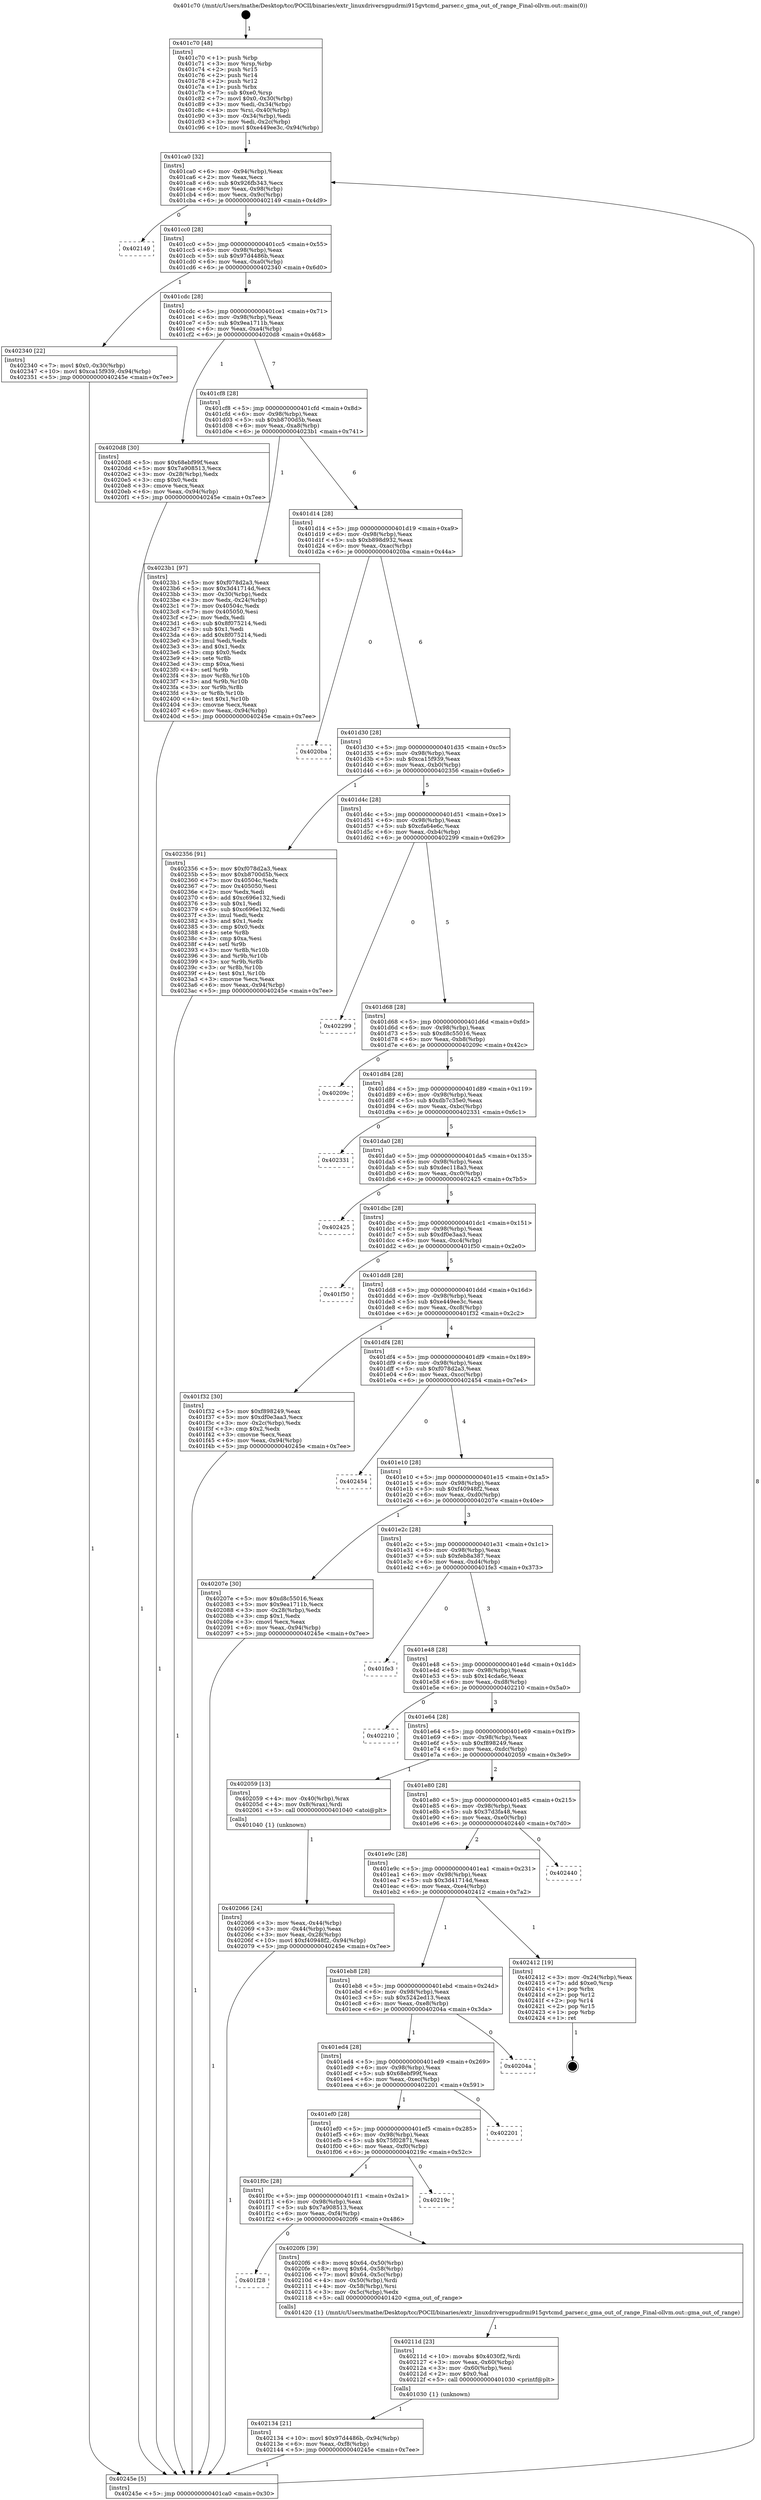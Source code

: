 digraph "0x401c70" {
  label = "0x401c70 (/mnt/c/Users/mathe/Desktop/tcc/POCII/binaries/extr_linuxdriversgpudrmi915gvtcmd_parser.c_gma_out_of_range_Final-ollvm.out::main(0))"
  labelloc = "t"
  node[shape=record]

  Entry [label="",width=0.3,height=0.3,shape=circle,fillcolor=black,style=filled]
  "0x401ca0" [label="{
     0x401ca0 [32]\l
     | [instrs]\l
     &nbsp;&nbsp;0x401ca0 \<+6\>: mov -0x94(%rbp),%eax\l
     &nbsp;&nbsp;0x401ca6 \<+2\>: mov %eax,%ecx\l
     &nbsp;&nbsp;0x401ca8 \<+6\>: sub $0x926fb343,%ecx\l
     &nbsp;&nbsp;0x401cae \<+6\>: mov %eax,-0x98(%rbp)\l
     &nbsp;&nbsp;0x401cb4 \<+6\>: mov %ecx,-0x9c(%rbp)\l
     &nbsp;&nbsp;0x401cba \<+6\>: je 0000000000402149 \<main+0x4d9\>\l
  }"]
  "0x402149" [label="{
     0x402149\l
  }", style=dashed]
  "0x401cc0" [label="{
     0x401cc0 [28]\l
     | [instrs]\l
     &nbsp;&nbsp;0x401cc0 \<+5\>: jmp 0000000000401cc5 \<main+0x55\>\l
     &nbsp;&nbsp;0x401cc5 \<+6\>: mov -0x98(%rbp),%eax\l
     &nbsp;&nbsp;0x401ccb \<+5\>: sub $0x97d4486b,%eax\l
     &nbsp;&nbsp;0x401cd0 \<+6\>: mov %eax,-0xa0(%rbp)\l
     &nbsp;&nbsp;0x401cd6 \<+6\>: je 0000000000402340 \<main+0x6d0\>\l
  }"]
  Exit [label="",width=0.3,height=0.3,shape=circle,fillcolor=black,style=filled,peripheries=2]
  "0x402340" [label="{
     0x402340 [22]\l
     | [instrs]\l
     &nbsp;&nbsp;0x402340 \<+7\>: movl $0x0,-0x30(%rbp)\l
     &nbsp;&nbsp;0x402347 \<+10\>: movl $0xca15f939,-0x94(%rbp)\l
     &nbsp;&nbsp;0x402351 \<+5\>: jmp 000000000040245e \<main+0x7ee\>\l
  }"]
  "0x401cdc" [label="{
     0x401cdc [28]\l
     | [instrs]\l
     &nbsp;&nbsp;0x401cdc \<+5\>: jmp 0000000000401ce1 \<main+0x71\>\l
     &nbsp;&nbsp;0x401ce1 \<+6\>: mov -0x98(%rbp),%eax\l
     &nbsp;&nbsp;0x401ce7 \<+5\>: sub $0x9ea1711b,%eax\l
     &nbsp;&nbsp;0x401cec \<+6\>: mov %eax,-0xa4(%rbp)\l
     &nbsp;&nbsp;0x401cf2 \<+6\>: je 00000000004020d8 \<main+0x468\>\l
  }"]
  "0x402134" [label="{
     0x402134 [21]\l
     | [instrs]\l
     &nbsp;&nbsp;0x402134 \<+10\>: movl $0x97d4486b,-0x94(%rbp)\l
     &nbsp;&nbsp;0x40213e \<+6\>: mov %eax,-0xf8(%rbp)\l
     &nbsp;&nbsp;0x402144 \<+5\>: jmp 000000000040245e \<main+0x7ee\>\l
  }"]
  "0x4020d8" [label="{
     0x4020d8 [30]\l
     | [instrs]\l
     &nbsp;&nbsp;0x4020d8 \<+5\>: mov $0x68ebf99f,%eax\l
     &nbsp;&nbsp;0x4020dd \<+5\>: mov $0x7a908513,%ecx\l
     &nbsp;&nbsp;0x4020e2 \<+3\>: mov -0x28(%rbp),%edx\l
     &nbsp;&nbsp;0x4020e5 \<+3\>: cmp $0x0,%edx\l
     &nbsp;&nbsp;0x4020e8 \<+3\>: cmove %ecx,%eax\l
     &nbsp;&nbsp;0x4020eb \<+6\>: mov %eax,-0x94(%rbp)\l
     &nbsp;&nbsp;0x4020f1 \<+5\>: jmp 000000000040245e \<main+0x7ee\>\l
  }"]
  "0x401cf8" [label="{
     0x401cf8 [28]\l
     | [instrs]\l
     &nbsp;&nbsp;0x401cf8 \<+5\>: jmp 0000000000401cfd \<main+0x8d\>\l
     &nbsp;&nbsp;0x401cfd \<+6\>: mov -0x98(%rbp),%eax\l
     &nbsp;&nbsp;0x401d03 \<+5\>: sub $0xb8700d5b,%eax\l
     &nbsp;&nbsp;0x401d08 \<+6\>: mov %eax,-0xa8(%rbp)\l
     &nbsp;&nbsp;0x401d0e \<+6\>: je 00000000004023b1 \<main+0x741\>\l
  }"]
  "0x40211d" [label="{
     0x40211d [23]\l
     | [instrs]\l
     &nbsp;&nbsp;0x40211d \<+10\>: movabs $0x4030f2,%rdi\l
     &nbsp;&nbsp;0x402127 \<+3\>: mov %eax,-0x60(%rbp)\l
     &nbsp;&nbsp;0x40212a \<+3\>: mov -0x60(%rbp),%esi\l
     &nbsp;&nbsp;0x40212d \<+2\>: mov $0x0,%al\l
     &nbsp;&nbsp;0x40212f \<+5\>: call 0000000000401030 \<printf@plt\>\l
     | [calls]\l
     &nbsp;&nbsp;0x401030 \{1\} (unknown)\l
  }"]
  "0x4023b1" [label="{
     0x4023b1 [97]\l
     | [instrs]\l
     &nbsp;&nbsp;0x4023b1 \<+5\>: mov $0xf078d2a3,%eax\l
     &nbsp;&nbsp;0x4023b6 \<+5\>: mov $0x3d41714d,%ecx\l
     &nbsp;&nbsp;0x4023bb \<+3\>: mov -0x30(%rbp),%edx\l
     &nbsp;&nbsp;0x4023be \<+3\>: mov %edx,-0x24(%rbp)\l
     &nbsp;&nbsp;0x4023c1 \<+7\>: mov 0x40504c,%edx\l
     &nbsp;&nbsp;0x4023c8 \<+7\>: mov 0x405050,%esi\l
     &nbsp;&nbsp;0x4023cf \<+2\>: mov %edx,%edi\l
     &nbsp;&nbsp;0x4023d1 \<+6\>: sub $0x8f075214,%edi\l
     &nbsp;&nbsp;0x4023d7 \<+3\>: sub $0x1,%edi\l
     &nbsp;&nbsp;0x4023da \<+6\>: add $0x8f075214,%edi\l
     &nbsp;&nbsp;0x4023e0 \<+3\>: imul %edi,%edx\l
     &nbsp;&nbsp;0x4023e3 \<+3\>: and $0x1,%edx\l
     &nbsp;&nbsp;0x4023e6 \<+3\>: cmp $0x0,%edx\l
     &nbsp;&nbsp;0x4023e9 \<+4\>: sete %r8b\l
     &nbsp;&nbsp;0x4023ed \<+3\>: cmp $0xa,%esi\l
     &nbsp;&nbsp;0x4023f0 \<+4\>: setl %r9b\l
     &nbsp;&nbsp;0x4023f4 \<+3\>: mov %r8b,%r10b\l
     &nbsp;&nbsp;0x4023f7 \<+3\>: and %r9b,%r10b\l
     &nbsp;&nbsp;0x4023fa \<+3\>: xor %r9b,%r8b\l
     &nbsp;&nbsp;0x4023fd \<+3\>: or %r8b,%r10b\l
     &nbsp;&nbsp;0x402400 \<+4\>: test $0x1,%r10b\l
     &nbsp;&nbsp;0x402404 \<+3\>: cmovne %ecx,%eax\l
     &nbsp;&nbsp;0x402407 \<+6\>: mov %eax,-0x94(%rbp)\l
     &nbsp;&nbsp;0x40240d \<+5\>: jmp 000000000040245e \<main+0x7ee\>\l
  }"]
  "0x401d14" [label="{
     0x401d14 [28]\l
     | [instrs]\l
     &nbsp;&nbsp;0x401d14 \<+5\>: jmp 0000000000401d19 \<main+0xa9\>\l
     &nbsp;&nbsp;0x401d19 \<+6\>: mov -0x98(%rbp),%eax\l
     &nbsp;&nbsp;0x401d1f \<+5\>: sub $0xb898d932,%eax\l
     &nbsp;&nbsp;0x401d24 \<+6\>: mov %eax,-0xac(%rbp)\l
     &nbsp;&nbsp;0x401d2a \<+6\>: je 00000000004020ba \<main+0x44a\>\l
  }"]
  "0x401f28" [label="{
     0x401f28\l
  }", style=dashed]
  "0x4020ba" [label="{
     0x4020ba\l
  }", style=dashed]
  "0x401d30" [label="{
     0x401d30 [28]\l
     | [instrs]\l
     &nbsp;&nbsp;0x401d30 \<+5\>: jmp 0000000000401d35 \<main+0xc5\>\l
     &nbsp;&nbsp;0x401d35 \<+6\>: mov -0x98(%rbp),%eax\l
     &nbsp;&nbsp;0x401d3b \<+5\>: sub $0xca15f939,%eax\l
     &nbsp;&nbsp;0x401d40 \<+6\>: mov %eax,-0xb0(%rbp)\l
     &nbsp;&nbsp;0x401d46 \<+6\>: je 0000000000402356 \<main+0x6e6\>\l
  }"]
  "0x4020f6" [label="{
     0x4020f6 [39]\l
     | [instrs]\l
     &nbsp;&nbsp;0x4020f6 \<+8\>: movq $0x64,-0x50(%rbp)\l
     &nbsp;&nbsp;0x4020fe \<+8\>: movq $0x64,-0x58(%rbp)\l
     &nbsp;&nbsp;0x402106 \<+7\>: movl $0x64,-0x5c(%rbp)\l
     &nbsp;&nbsp;0x40210d \<+4\>: mov -0x50(%rbp),%rdi\l
     &nbsp;&nbsp;0x402111 \<+4\>: mov -0x58(%rbp),%rsi\l
     &nbsp;&nbsp;0x402115 \<+3\>: mov -0x5c(%rbp),%edx\l
     &nbsp;&nbsp;0x402118 \<+5\>: call 0000000000401420 \<gma_out_of_range\>\l
     | [calls]\l
     &nbsp;&nbsp;0x401420 \{1\} (/mnt/c/Users/mathe/Desktop/tcc/POCII/binaries/extr_linuxdriversgpudrmi915gvtcmd_parser.c_gma_out_of_range_Final-ollvm.out::gma_out_of_range)\l
  }"]
  "0x402356" [label="{
     0x402356 [91]\l
     | [instrs]\l
     &nbsp;&nbsp;0x402356 \<+5\>: mov $0xf078d2a3,%eax\l
     &nbsp;&nbsp;0x40235b \<+5\>: mov $0xb8700d5b,%ecx\l
     &nbsp;&nbsp;0x402360 \<+7\>: mov 0x40504c,%edx\l
     &nbsp;&nbsp;0x402367 \<+7\>: mov 0x405050,%esi\l
     &nbsp;&nbsp;0x40236e \<+2\>: mov %edx,%edi\l
     &nbsp;&nbsp;0x402370 \<+6\>: add $0xc696e132,%edi\l
     &nbsp;&nbsp;0x402376 \<+3\>: sub $0x1,%edi\l
     &nbsp;&nbsp;0x402379 \<+6\>: sub $0xc696e132,%edi\l
     &nbsp;&nbsp;0x40237f \<+3\>: imul %edi,%edx\l
     &nbsp;&nbsp;0x402382 \<+3\>: and $0x1,%edx\l
     &nbsp;&nbsp;0x402385 \<+3\>: cmp $0x0,%edx\l
     &nbsp;&nbsp;0x402388 \<+4\>: sete %r8b\l
     &nbsp;&nbsp;0x40238c \<+3\>: cmp $0xa,%esi\l
     &nbsp;&nbsp;0x40238f \<+4\>: setl %r9b\l
     &nbsp;&nbsp;0x402393 \<+3\>: mov %r8b,%r10b\l
     &nbsp;&nbsp;0x402396 \<+3\>: and %r9b,%r10b\l
     &nbsp;&nbsp;0x402399 \<+3\>: xor %r9b,%r8b\l
     &nbsp;&nbsp;0x40239c \<+3\>: or %r8b,%r10b\l
     &nbsp;&nbsp;0x40239f \<+4\>: test $0x1,%r10b\l
     &nbsp;&nbsp;0x4023a3 \<+3\>: cmovne %ecx,%eax\l
     &nbsp;&nbsp;0x4023a6 \<+6\>: mov %eax,-0x94(%rbp)\l
     &nbsp;&nbsp;0x4023ac \<+5\>: jmp 000000000040245e \<main+0x7ee\>\l
  }"]
  "0x401d4c" [label="{
     0x401d4c [28]\l
     | [instrs]\l
     &nbsp;&nbsp;0x401d4c \<+5\>: jmp 0000000000401d51 \<main+0xe1\>\l
     &nbsp;&nbsp;0x401d51 \<+6\>: mov -0x98(%rbp),%eax\l
     &nbsp;&nbsp;0x401d57 \<+5\>: sub $0xcfa64e6c,%eax\l
     &nbsp;&nbsp;0x401d5c \<+6\>: mov %eax,-0xb4(%rbp)\l
     &nbsp;&nbsp;0x401d62 \<+6\>: je 0000000000402299 \<main+0x629\>\l
  }"]
  "0x401f0c" [label="{
     0x401f0c [28]\l
     | [instrs]\l
     &nbsp;&nbsp;0x401f0c \<+5\>: jmp 0000000000401f11 \<main+0x2a1\>\l
     &nbsp;&nbsp;0x401f11 \<+6\>: mov -0x98(%rbp),%eax\l
     &nbsp;&nbsp;0x401f17 \<+5\>: sub $0x7a908513,%eax\l
     &nbsp;&nbsp;0x401f1c \<+6\>: mov %eax,-0xf4(%rbp)\l
     &nbsp;&nbsp;0x401f22 \<+6\>: je 00000000004020f6 \<main+0x486\>\l
  }"]
  "0x402299" [label="{
     0x402299\l
  }", style=dashed]
  "0x401d68" [label="{
     0x401d68 [28]\l
     | [instrs]\l
     &nbsp;&nbsp;0x401d68 \<+5\>: jmp 0000000000401d6d \<main+0xfd\>\l
     &nbsp;&nbsp;0x401d6d \<+6\>: mov -0x98(%rbp),%eax\l
     &nbsp;&nbsp;0x401d73 \<+5\>: sub $0xd8c55016,%eax\l
     &nbsp;&nbsp;0x401d78 \<+6\>: mov %eax,-0xb8(%rbp)\l
     &nbsp;&nbsp;0x401d7e \<+6\>: je 000000000040209c \<main+0x42c\>\l
  }"]
  "0x40219c" [label="{
     0x40219c\l
  }", style=dashed]
  "0x40209c" [label="{
     0x40209c\l
  }", style=dashed]
  "0x401d84" [label="{
     0x401d84 [28]\l
     | [instrs]\l
     &nbsp;&nbsp;0x401d84 \<+5\>: jmp 0000000000401d89 \<main+0x119\>\l
     &nbsp;&nbsp;0x401d89 \<+6\>: mov -0x98(%rbp),%eax\l
     &nbsp;&nbsp;0x401d8f \<+5\>: sub $0xdb7c35e0,%eax\l
     &nbsp;&nbsp;0x401d94 \<+6\>: mov %eax,-0xbc(%rbp)\l
     &nbsp;&nbsp;0x401d9a \<+6\>: je 0000000000402331 \<main+0x6c1\>\l
  }"]
  "0x401ef0" [label="{
     0x401ef0 [28]\l
     | [instrs]\l
     &nbsp;&nbsp;0x401ef0 \<+5\>: jmp 0000000000401ef5 \<main+0x285\>\l
     &nbsp;&nbsp;0x401ef5 \<+6\>: mov -0x98(%rbp),%eax\l
     &nbsp;&nbsp;0x401efb \<+5\>: sub $0x75f02871,%eax\l
     &nbsp;&nbsp;0x401f00 \<+6\>: mov %eax,-0xf0(%rbp)\l
     &nbsp;&nbsp;0x401f06 \<+6\>: je 000000000040219c \<main+0x52c\>\l
  }"]
  "0x402331" [label="{
     0x402331\l
  }", style=dashed]
  "0x401da0" [label="{
     0x401da0 [28]\l
     | [instrs]\l
     &nbsp;&nbsp;0x401da0 \<+5\>: jmp 0000000000401da5 \<main+0x135\>\l
     &nbsp;&nbsp;0x401da5 \<+6\>: mov -0x98(%rbp),%eax\l
     &nbsp;&nbsp;0x401dab \<+5\>: sub $0xdec118a3,%eax\l
     &nbsp;&nbsp;0x401db0 \<+6\>: mov %eax,-0xc0(%rbp)\l
     &nbsp;&nbsp;0x401db6 \<+6\>: je 0000000000402425 \<main+0x7b5\>\l
  }"]
  "0x402201" [label="{
     0x402201\l
  }", style=dashed]
  "0x402425" [label="{
     0x402425\l
  }", style=dashed]
  "0x401dbc" [label="{
     0x401dbc [28]\l
     | [instrs]\l
     &nbsp;&nbsp;0x401dbc \<+5\>: jmp 0000000000401dc1 \<main+0x151\>\l
     &nbsp;&nbsp;0x401dc1 \<+6\>: mov -0x98(%rbp),%eax\l
     &nbsp;&nbsp;0x401dc7 \<+5\>: sub $0xdf0e3aa3,%eax\l
     &nbsp;&nbsp;0x401dcc \<+6\>: mov %eax,-0xc4(%rbp)\l
     &nbsp;&nbsp;0x401dd2 \<+6\>: je 0000000000401f50 \<main+0x2e0\>\l
  }"]
  "0x401ed4" [label="{
     0x401ed4 [28]\l
     | [instrs]\l
     &nbsp;&nbsp;0x401ed4 \<+5\>: jmp 0000000000401ed9 \<main+0x269\>\l
     &nbsp;&nbsp;0x401ed9 \<+6\>: mov -0x98(%rbp),%eax\l
     &nbsp;&nbsp;0x401edf \<+5\>: sub $0x68ebf99f,%eax\l
     &nbsp;&nbsp;0x401ee4 \<+6\>: mov %eax,-0xec(%rbp)\l
     &nbsp;&nbsp;0x401eea \<+6\>: je 0000000000402201 \<main+0x591\>\l
  }"]
  "0x401f50" [label="{
     0x401f50\l
  }", style=dashed]
  "0x401dd8" [label="{
     0x401dd8 [28]\l
     | [instrs]\l
     &nbsp;&nbsp;0x401dd8 \<+5\>: jmp 0000000000401ddd \<main+0x16d\>\l
     &nbsp;&nbsp;0x401ddd \<+6\>: mov -0x98(%rbp),%eax\l
     &nbsp;&nbsp;0x401de3 \<+5\>: sub $0xe449ee3c,%eax\l
     &nbsp;&nbsp;0x401de8 \<+6\>: mov %eax,-0xc8(%rbp)\l
     &nbsp;&nbsp;0x401dee \<+6\>: je 0000000000401f32 \<main+0x2c2\>\l
  }"]
  "0x40204a" [label="{
     0x40204a\l
  }", style=dashed]
  "0x401f32" [label="{
     0x401f32 [30]\l
     | [instrs]\l
     &nbsp;&nbsp;0x401f32 \<+5\>: mov $0xf898249,%eax\l
     &nbsp;&nbsp;0x401f37 \<+5\>: mov $0xdf0e3aa3,%ecx\l
     &nbsp;&nbsp;0x401f3c \<+3\>: mov -0x2c(%rbp),%edx\l
     &nbsp;&nbsp;0x401f3f \<+3\>: cmp $0x2,%edx\l
     &nbsp;&nbsp;0x401f42 \<+3\>: cmovne %ecx,%eax\l
     &nbsp;&nbsp;0x401f45 \<+6\>: mov %eax,-0x94(%rbp)\l
     &nbsp;&nbsp;0x401f4b \<+5\>: jmp 000000000040245e \<main+0x7ee\>\l
  }"]
  "0x401df4" [label="{
     0x401df4 [28]\l
     | [instrs]\l
     &nbsp;&nbsp;0x401df4 \<+5\>: jmp 0000000000401df9 \<main+0x189\>\l
     &nbsp;&nbsp;0x401df9 \<+6\>: mov -0x98(%rbp),%eax\l
     &nbsp;&nbsp;0x401dff \<+5\>: sub $0xf078d2a3,%eax\l
     &nbsp;&nbsp;0x401e04 \<+6\>: mov %eax,-0xcc(%rbp)\l
     &nbsp;&nbsp;0x401e0a \<+6\>: je 0000000000402454 \<main+0x7e4\>\l
  }"]
  "0x40245e" [label="{
     0x40245e [5]\l
     | [instrs]\l
     &nbsp;&nbsp;0x40245e \<+5\>: jmp 0000000000401ca0 \<main+0x30\>\l
  }"]
  "0x401c70" [label="{
     0x401c70 [48]\l
     | [instrs]\l
     &nbsp;&nbsp;0x401c70 \<+1\>: push %rbp\l
     &nbsp;&nbsp;0x401c71 \<+3\>: mov %rsp,%rbp\l
     &nbsp;&nbsp;0x401c74 \<+2\>: push %r15\l
     &nbsp;&nbsp;0x401c76 \<+2\>: push %r14\l
     &nbsp;&nbsp;0x401c78 \<+2\>: push %r12\l
     &nbsp;&nbsp;0x401c7a \<+1\>: push %rbx\l
     &nbsp;&nbsp;0x401c7b \<+7\>: sub $0xe0,%rsp\l
     &nbsp;&nbsp;0x401c82 \<+7\>: movl $0x0,-0x30(%rbp)\l
     &nbsp;&nbsp;0x401c89 \<+3\>: mov %edi,-0x34(%rbp)\l
     &nbsp;&nbsp;0x401c8c \<+4\>: mov %rsi,-0x40(%rbp)\l
     &nbsp;&nbsp;0x401c90 \<+3\>: mov -0x34(%rbp),%edi\l
     &nbsp;&nbsp;0x401c93 \<+3\>: mov %edi,-0x2c(%rbp)\l
     &nbsp;&nbsp;0x401c96 \<+10\>: movl $0xe449ee3c,-0x94(%rbp)\l
  }"]
  "0x401eb8" [label="{
     0x401eb8 [28]\l
     | [instrs]\l
     &nbsp;&nbsp;0x401eb8 \<+5\>: jmp 0000000000401ebd \<main+0x24d\>\l
     &nbsp;&nbsp;0x401ebd \<+6\>: mov -0x98(%rbp),%eax\l
     &nbsp;&nbsp;0x401ec3 \<+5\>: sub $0x5242ed13,%eax\l
     &nbsp;&nbsp;0x401ec8 \<+6\>: mov %eax,-0xe8(%rbp)\l
     &nbsp;&nbsp;0x401ece \<+6\>: je 000000000040204a \<main+0x3da\>\l
  }"]
  "0x402454" [label="{
     0x402454\l
  }", style=dashed]
  "0x401e10" [label="{
     0x401e10 [28]\l
     | [instrs]\l
     &nbsp;&nbsp;0x401e10 \<+5\>: jmp 0000000000401e15 \<main+0x1a5\>\l
     &nbsp;&nbsp;0x401e15 \<+6\>: mov -0x98(%rbp),%eax\l
     &nbsp;&nbsp;0x401e1b \<+5\>: sub $0xf40948f2,%eax\l
     &nbsp;&nbsp;0x401e20 \<+6\>: mov %eax,-0xd0(%rbp)\l
     &nbsp;&nbsp;0x401e26 \<+6\>: je 000000000040207e \<main+0x40e\>\l
  }"]
  "0x402412" [label="{
     0x402412 [19]\l
     | [instrs]\l
     &nbsp;&nbsp;0x402412 \<+3\>: mov -0x24(%rbp),%eax\l
     &nbsp;&nbsp;0x402415 \<+7\>: add $0xe0,%rsp\l
     &nbsp;&nbsp;0x40241c \<+1\>: pop %rbx\l
     &nbsp;&nbsp;0x40241d \<+2\>: pop %r12\l
     &nbsp;&nbsp;0x40241f \<+2\>: pop %r14\l
     &nbsp;&nbsp;0x402421 \<+2\>: pop %r15\l
     &nbsp;&nbsp;0x402423 \<+1\>: pop %rbp\l
     &nbsp;&nbsp;0x402424 \<+1\>: ret\l
  }"]
  "0x40207e" [label="{
     0x40207e [30]\l
     | [instrs]\l
     &nbsp;&nbsp;0x40207e \<+5\>: mov $0xd8c55016,%eax\l
     &nbsp;&nbsp;0x402083 \<+5\>: mov $0x9ea1711b,%ecx\l
     &nbsp;&nbsp;0x402088 \<+3\>: mov -0x28(%rbp),%edx\l
     &nbsp;&nbsp;0x40208b \<+3\>: cmp $0x1,%edx\l
     &nbsp;&nbsp;0x40208e \<+3\>: cmovl %ecx,%eax\l
     &nbsp;&nbsp;0x402091 \<+6\>: mov %eax,-0x94(%rbp)\l
     &nbsp;&nbsp;0x402097 \<+5\>: jmp 000000000040245e \<main+0x7ee\>\l
  }"]
  "0x401e2c" [label="{
     0x401e2c [28]\l
     | [instrs]\l
     &nbsp;&nbsp;0x401e2c \<+5\>: jmp 0000000000401e31 \<main+0x1c1\>\l
     &nbsp;&nbsp;0x401e31 \<+6\>: mov -0x98(%rbp),%eax\l
     &nbsp;&nbsp;0x401e37 \<+5\>: sub $0xfeb8a387,%eax\l
     &nbsp;&nbsp;0x401e3c \<+6\>: mov %eax,-0xd4(%rbp)\l
     &nbsp;&nbsp;0x401e42 \<+6\>: je 0000000000401fe3 \<main+0x373\>\l
  }"]
  "0x401e9c" [label="{
     0x401e9c [28]\l
     | [instrs]\l
     &nbsp;&nbsp;0x401e9c \<+5\>: jmp 0000000000401ea1 \<main+0x231\>\l
     &nbsp;&nbsp;0x401ea1 \<+6\>: mov -0x98(%rbp),%eax\l
     &nbsp;&nbsp;0x401ea7 \<+5\>: sub $0x3d41714d,%eax\l
     &nbsp;&nbsp;0x401eac \<+6\>: mov %eax,-0xe4(%rbp)\l
     &nbsp;&nbsp;0x401eb2 \<+6\>: je 0000000000402412 \<main+0x7a2\>\l
  }"]
  "0x401fe3" [label="{
     0x401fe3\l
  }", style=dashed]
  "0x401e48" [label="{
     0x401e48 [28]\l
     | [instrs]\l
     &nbsp;&nbsp;0x401e48 \<+5\>: jmp 0000000000401e4d \<main+0x1dd\>\l
     &nbsp;&nbsp;0x401e4d \<+6\>: mov -0x98(%rbp),%eax\l
     &nbsp;&nbsp;0x401e53 \<+5\>: sub $0x14cda6c,%eax\l
     &nbsp;&nbsp;0x401e58 \<+6\>: mov %eax,-0xd8(%rbp)\l
     &nbsp;&nbsp;0x401e5e \<+6\>: je 0000000000402210 \<main+0x5a0\>\l
  }"]
  "0x402440" [label="{
     0x402440\l
  }", style=dashed]
  "0x402210" [label="{
     0x402210\l
  }", style=dashed]
  "0x401e64" [label="{
     0x401e64 [28]\l
     | [instrs]\l
     &nbsp;&nbsp;0x401e64 \<+5\>: jmp 0000000000401e69 \<main+0x1f9\>\l
     &nbsp;&nbsp;0x401e69 \<+6\>: mov -0x98(%rbp),%eax\l
     &nbsp;&nbsp;0x401e6f \<+5\>: sub $0xf898249,%eax\l
     &nbsp;&nbsp;0x401e74 \<+6\>: mov %eax,-0xdc(%rbp)\l
     &nbsp;&nbsp;0x401e7a \<+6\>: je 0000000000402059 \<main+0x3e9\>\l
  }"]
  "0x402066" [label="{
     0x402066 [24]\l
     | [instrs]\l
     &nbsp;&nbsp;0x402066 \<+3\>: mov %eax,-0x44(%rbp)\l
     &nbsp;&nbsp;0x402069 \<+3\>: mov -0x44(%rbp),%eax\l
     &nbsp;&nbsp;0x40206c \<+3\>: mov %eax,-0x28(%rbp)\l
     &nbsp;&nbsp;0x40206f \<+10\>: movl $0xf40948f2,-0x94(%rbp)\l
     &nbsp;&nbsp;0x402079 \<+5\>: jmp 000000000040245e \<main+0x7ee\>\l
  }"]
  "0x402059" [label="{
     0x402059 [13]\l
     | [instrs]\l
     &nbsp;&nbsp;0x402059 \<+4\>: mov -0x40(%rbp),%rax\l
     &nbsp;&nbsp;0x40205d \<+4\>: mov 0x8(%rax),%rdi\l
     &nbsp;&nbsp;0x402061 \<+5\>: call 0000000000401040 \<atoi@plt\>\l
     | [calls]\l
     &nbsp;&nbsp;0x401040 \{1\} (unknown)\l
  }"]
  "0x401e80" [label="{
     0x401e80 [28]\l
     | [instrs]\l
     &nbsp;&nbsp;0x401e80 \<+5\>: jmp 0000000000401e85 \<main+0x215\>\l
     &nbsp;&nbsp;0x401e85 \<+6\>: mov -0x98(%rbp),%eax\l
     &nbsp;&nbsp;0x401e8b \<+5\>: sub $0x37d3fa48,%eax\l
     &nbsp;&nbsp;0x401e90 \<+6\>: mov %eax,-0xe0(%rbp)\l
     &nbsp;&nbsp;0x401e96 \<+6\>: je 0000000000402440 \<main+0x7d0\>\l
  }"]
  Entry -> "0x401c70" [label=" 1"]
  "0x401ca0" -> "0x402149" [label=" 0"]
  "0x401ca0" -> "0x401cc0" [label=" 9"]
  "0x402412" -> Exit [label=" 1"]
  "0x401cc0" -> "0x402340" [label=" 1"]
  "0x401cc0" -> "0x401cdc" [label=" 8"]
  "0x4023b1" -> "0x40245e" [label=" 1"]
  "0x401cdc" -> "0x4020d8" [label=" 1"]
  "0x401cdc" -> "0x401cf8" [label=" 7"]
  "0x402356" -> "0x40245e" [label=" 1"]
  "0x401cf8" -> "0x4023b1" [label=" 1"]
  "0x401cf8" -> "0x401d14" [label=" 6"]
  "0x402340" -> "0x40245e" [label=" 1"]
  "0x401d14" -> "0x4020ba" [label=" 0"]
  "0x401d14" -> "0x401d30" [label=" 6"]
  "0x402134" -> "0x40245e" [label=" 1"]
  "0x401d30" -> "0x402356" [label=" 1"]
  "0x401d30" -> "0x401d4c" [label=" 5"]
  "0x40211d" -> "0x402134" [label=" 1"]
  "0x401d4c" -> "0x402299" [label=" 0"]
  "0x401d4c" -> "0x401d68" [label=" 5"]
  "0x401f0c" -> "0x401f28" [label=" 0"]
  "0x401d68" -> "0x40209c" [label=" 0"]
  "0x401d68" -> "0x401d84" [label=" 5"]
  "0x401f0c" -> "0x4020f6" [label=" 1"]
  "0x401d84" -> "0x402331" [label=" 0"]
  "0x401d84" -> "0x401da0" [label=" 5"]
  "0x401ef0" -> "0x401f0c" [label=" 1"]
  "0x401da0" -> "0x402425" [label=" 0"]
  "0x401da0" -> "0x401dbc" [label=" 5"]
  "0x401ef0" -> "0x40219c" [label=" 0"]
  "0x401dbc" -> "0x401f50" [label=" 0"]
  "0x401dbc" -> "0x401dd8" [label=" 5"]
  "0x401ed4" -> "0x401ef0" [label=" 1"]
  "0x401dd8" -> "0x401f32" [label=" 1"]
  "0x401dd8" -> "0x401df4" [label=" 4"]
  "0x401f32" -> "0x40245e" [label=" 1"]
  "0x401c70" -> "0x401ca0" [label=" 1"]
  "0x40245e" -> "0x401ca0" [label=" 8"]
  "0x401ed4" -> "0x402201" [label=" 0"]
  "0x401df4" -> "0x402454" [label=" 0"]
  "0x401df4" -> "0x401e10" [label=" 4"]
  "0x401eb8" -> "0x401ed4" [label=" 1"]
  "0x401e10" -> "0x40207e" [label=" 1"]
  "0x401e10" -> "0x401e2c" [label=" 3"]
  "0x401eb8" -> "0x40204a" [label=" 0"]
  "0x401e2c" -> "0x401fe3" [label=" 0"]
  "0x401e2c" -> "0x401e48" [label=" 3"]
  "0x401e9c" -> "0x401eb8" [label=" 1"]
  "0x401e48" -> "0x402210" [label=" 0"]
  "0x401e48" -> "0x401e64" [label=" 3"]
  "0x401e9c" -> "0x402412" [label=" 1"]
  "0x401e64" -> "0x402059" [label=" 1"]
  "0x401e64" -> "0x401e80" [label=" 2"]
  "0x402059" -> "0x402066" [label=" 1"]
  "0x402066" -> "0x40245e" [label=" 1"]
  "0x40207e" -> "0x40245e" [label=" 1"]
  "0x4020d8" -> "0x40245e" [label=" 1"]
  "0x4020f6" -> "0x40211d" [label=" 1"]
  "0x401e80" -> "0x402440" [label=" 0"]
  "0x401e80" -> "0x401e9c" [label=" 2"]
}
